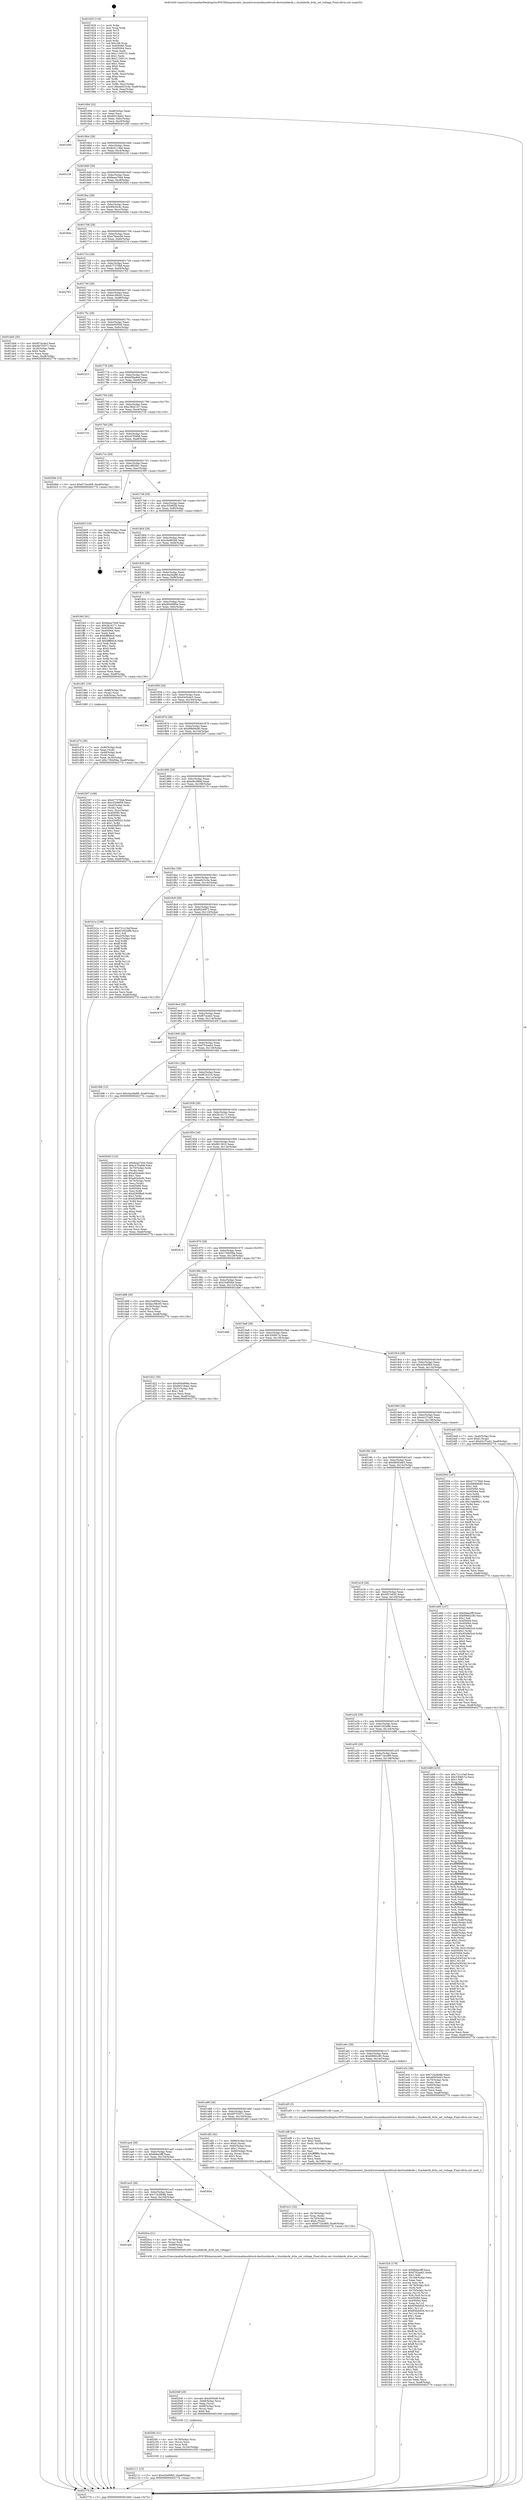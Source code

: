 digraph "0x401620" {
  label = "0x401620 (/mnt/c/Users/mathe/Desktop/tcc/POCII/binaries/extr_linuxdriversmediausbttusb-decttusbdecfe.c_ttusbdecfe_dvbs_set_voltage_Final-ollvm.out::main(0))"
  labelloc = "t"
  node[shape=record]

  Entry [label="",width=0.3,height=0.3,shape=circle,fillcolor=black,style=filled]
  "0x401694" [label="{
     0x401694 [32]\l
     | [instrs]\l
     &nbsp;&nbsp;0x401694 \<+6\>: mov -0xa8(%rbp),%eax\l
     &nbsp;&nbsp;0x40169a \<+2\>: mov %eax,%ecx\l
     &nbsp;&nbsp;0x40169c \<+6\>: sub $0x84519ab2,%ecx\l
     &nbsp;&nbsp;0x4016a2 \<+6\>: mov %eax,-0xbc(%rbp)\l
     &nbsp;&nbsp;0x4016a8 \<+6\>: mov %ecx,-0xc0(%rbp)\l
     &nbsp;&nbsp;0x4016ae \<+6\>: je 0000000000401d40 \<main+0x720\>\l
  }"]
  "0x401d40" [label="{
     0x401d40\l
  }", style=dashed]
  "0x4016b4" [label="{
     0x4016b4 [28]\l
     | [instrs]\l
     &nbsp;&nbsp;0x4016b4 \<+5\>: jmp 00000000004016b9 \<main+0x99\>\l
     &nbsp;&nbsp;0x4016b9 \<+6\>: mov -0xbc(%rbp),%eax\l
     &nbsp;&nbsp;0x4016bf \<+5\>: sub $0x8c0113bd,%eax\l
     &nbsp;&nbsp;0x4016c4 \<+6\>: mov %eax,-0xc4(%rbp)\l
     &nbsp;&nbsp;0x4016ca \<+6\>: je 0000000000402120 \<main+0xb00\>\l
  }"]
  Exit [label="",width=0.3,height=0.3,shape=circle,fillcolor=black,style=filled,peripheries=2]
  "0x402120" [label="{
     0x402120\l
  }", style=dashed]
  "0x4016d0" [label="{
     0x4016d0 [28]\l
     | [instrs]\l
     &nbsp;&nbsp;0x4016d0 \<+5\>: jmp 00000000004016d5 \<main+0xb5\>\l
     &nbsp;&nbsp;0x4016d5 \<+6\>: mov -0xbc(%rbp),%eax\l
     &nbsp;&nbsp;0x4016db \<+5\>: sub $0x8eae7044,%eax\l
     &nbsp;&nbsp;0x4016e0 \<+6\>: mov %eax,-0xc8(%rbp)\l
     &nbsp;&nbsp;0x4016e6 \<+6\>: je 00000000004026b4 \<main+0x1094\>\l
  }"]
  "0x402111" [label="{
     0x402111 [15]\l
     | [instrs]\l
     &nbsp;&nbsp;0x402111 \<+10\>: movl $0x42b00fb5,-0xa8(%rbp)\l
     &nbsp;&nbsp;0x40211b \<+5\>: jmp 000000000040277b \<main+0x115b\>\l
  }"]
  "0x4026b4" [label="{
     0x4026b4\l
  }", style=dashed]
  "0x4016ec" [label="{
     0x4016ec [28]\l
     | [instrs]\l
     &nbsp;&nbsp;0x4016ec \<+5\>: jmp 00000000004016f1 \<main+0xd1\>\l
     &nbsp;&nbsp;0x4016f1 \<+6\>: mov -0xbc(%rbp),%eax\l
     &nbsp;&nbsp;0x4016f7 \<+5\>: sub $0x9f430c6c,%eax\l
     &nbsp;&nbsp;0x4016fc \<+6\>: mov %eax,-0xcc(%rbp)\l
     &nbsp;&nbsp;0x401702 \<+6\>: je 00000000004026de \<main+0x10be\>\l
  }"]
  "0x4020fc" [label="{
     0x4020fc [21]\l
     | [instrs]\l
     &nbsp;&nbsp;0x4020fc \<+4\>: mov -0x78(%rbp),%rcx\l
     &nbsp;&nbsp;0x402100 \<+3\>: mov (%rcx),%rcx\l
     &nbsp;&nbsp;0x402103 \<+3\>: mov %rcx,%rdi\l
     &nbsp;&nbsp;0x402106 \<+6\>: mov %eax,-0x16c(%rbp)\l
     &nbsp;&nbsp;0x40210c \<+5\>: call 0000000000401030 \<free@plt\>\l
     | [calls]\l
     &nbsp;&nbsp;0x401030 \{1\} (unknown)\l
  }"]
  "0x4026de" [label="{
     0x4026de\l
  }", style=dashed]
  "0x401708" [label="{
     0x401708 [28]\l
     | [instrs]\l
     &nbsp;&nbsp;0x401708 \<+5\>: jmp 000000000040170d \<main+0xed\>\l
     &nbsp;&nbsp;0x40170d \<+6\>: mov -0xbc(%rbp),%eax\l
     &nbsp;&nbsp;0x401713 \<+5\>: sub $0xa78adc09,%eax\l
     &nbsp;&nbsp;0x401718 \<+6\>: mov %eax,-0xd0(%rbp)\l
     &nbsp;&nbsp;0x40171e \<+6\>: je 0000000000402214 \<main+0xbf4\>\l
  }"]
  "0x4020df" [label="{
     0x4020df [29]\l
     | [instrs]\l
     &nbsp;&nbsp;0x4020df \<+10\>: movabs $0x4030d6,%rdi\l
     &nbsp;&nbsp;0x4020e9 \<+4\>: mov -0x68(%rbp),%rcx\l
     &nbsp;&nbsp;0x4020ed \<+2\>: mov %eax,(%rcx)\l
     &nbsp;&nbsp;0x4020ef \<+4\>: mov -0x68(%rbp),%rcx\l
     &nbsp;&nbsp;0x4020f3 \<+2\>: mov (%rcx),%esi\l
     &nbsp;&nbsp;0x4020f5 \<+2\>: mov $0x0,%al\l
     &nbsp;&nbsp;0x4020f7 \<+5\>: call 0000000000401040 \<printf@plt\>\l
     | [calls]\l
     &nbsp;&nbsp;0x401040 \{1\} (unknown)\l
  }"]
  "0x402214" [label="{
     0x402214\l
  }", style=dashed]
  "0x401724" [label="{
     0x401724 [28]\l
     | [instrs]\l
     &nbsp;&nbsp;0x401724 \<+5\>: jmp 0000000000401729 \<main+0x109\>\l
     &nbsp;&nbsp;0x401729 \<+6\>: mov -0xbc(%rbp),%eax\l
     &nbsp;&nbsp;0x40172f \<+5\>: sub $0xb77370b8,%eax\l
     &nbsp;&nbsp;0x401734 \<+6\>: mov %eax,-0xd4(%rbp)\l
     &nbsp;&nbsp;0x40173a \<+6\>: je 0000000000402763 \<main+0x1143\>\l
  }"]
  "0x401adc" [label="{
     0x401adc\l
  }", style=dashed]
  "0x402763" [label="{
     0x402763\l
  }", style=dashed]
  "0x401740" [label="{
     0x401740 [28]\l
     | [instrs]\l
     &nbsp;&nbsp;0x401740 \<+5\>: jmp 0000000000401745 \<main+0x125\>\l
     &nbsp;&nbsp;0x401745 \<+6\>: mov -0xbc(%rbp),%eax\l
     &nbsp;&nbsp;0x40174b \<+5\>: sub $0xba168c65,%eax\l
     &nbsp;&nbsp;0x401750 \<+6\>: mov %eax,-0xd8(%rbp)\l
     &nbsp;&nbsp;0x401756 \<+6\>: je 0000000000401dd4 \<main+0x7b4\>\l
  }"]
  "0x4020ca" [label="{
     0x4020ca [21]\l
     | [instrs]\l
     &nbsp;&nbsp;0x4020ca \<+4\>: mov -0x78(%rbp),%rax\l
     &nbsp;&nbsp;0x4020ce \<+3\>: mov (%rax),%rdi\l
     &nbsp;&nbsp;0x4020d1 \<+7\>: mov -0x88(%rbp),%rax\l
     &nbsp;&nbsp;0x4020d8 \<+2\>: mov (%rax),%esi\l
     &nbsp;&nbsp;0x4020da \<+5\>: call 0000000000401450 \<ttusbdecfe_dvbs_set_voltage\>\l
     | [calls]\l
     &nbsp;&nbsp;0x401450 \{1\} (/mnt/c/Users/mathe/Desktop/tcc/POCII/binaries/extr_linuxdriversmediausbttusb-decttusbdecfe.c_ttusbdecfe_dvbs_set_voltage_Final-ollvm.out::ttusbdecfe_dvbs_set_voltage)\l
  }"]
  "0x401dd4" [label="{
     0x401dd4 [30]\l
     | [instrs]\l
     &nbsp;&nbsp;0x401dd4 \<+5\>: mov $0xf07ecde3,%eax\l
     &nbsp;&nbsp;0x401dd9 \<+5\>: mov $0x69755571,%ecx\l
     &nbsp;&nbsp;0x401dde \<+3\>: mov -0x30(%rbp),%edx\l
     &nbsp;&nbsp;0x401de1 \<+3\>: cmp $0x0,%edx\l
     &nbsp;&nbsp;0x401de4 \<+3\>: cmove %ecx,%eax\l
     &nbsp;&nbsp;0x401de7 \<+6\>: mov %eax,-0xa8(%rbp)\l
     &nbsp;&nbsp;0x401ded \<+5\>: jmp 000000000040277b \<main+0x115b\>\l
  }"]
  "0x40175c" [label="{
     0x40175c [28]\l
     | [instrs]\l
     &nbsp;&nbsp;0x40175c \<+5\>: jmp 0000000000401761 \<main+0x141\>\l
     &nbsp;&nbsp;0x401761 \<+6\>: mov -0xbc(%rbp),%eax\l
     &nbsp;&nbsp;0x401767 \<+5\>: sub $0xbe92f500,%eax\l
     &nbsp;&nbsp;0x40176c \<+6\>: mov %eax,-0xdc(%rbp)\l
     &nbsp;&nbsp;0x401772 \<+6\>: je 0000000000402223 \<main+0xc03\>\l
  }"]
  "0x401ac0" [label="{
     0x401ac0 [28]\l
     | [instrs]\l
     &nbsp;&nbsp;0x401ac0 \<+5\>: jmp 0000000000401ac5 \<main+0x4a5\>\l
     &nbsp;&nbsp;0x401ac5 \<+6\>: mov -0xbc(%rbp),%eax\l
     &nbsp;&nbsp;0x401acb \<+5\>: sub $0x71b26b8b,%eax\l
     &nbsp;&nbsp;0x401ad0 \<+6\>: mov %eax,-0x158(%rbp)\l
     &nbsp;&nbsp;0x401ad6 \<+6\>: je 00000000004020ca \<main+0xaaa\>\l
  }"]
  "0x402223" [label="{
     0x402223\l
  }", style=dashed]
  "0x401778" [label="{
     0x401778 [28]\l
     | [instrs]\l
     &nbsp;&nbsp;0x401778 \<+5\>: jmp 000000000040177d \<main+0x15d\>\l
     &nbsp;&nbsp;0x40177d \<+6\>: mov -0xbc(%rbp),%eax\l
     &nbsp;&nbsp;0x401783 \<+5\>: sub $0xbf3ba8ed,%eax\l
     &nbsp;&nbsp;0x401788 \<+6\>: mov %eax,-0xe0(%rbp)\l
     &nbsp;&nbsp;0x40178e \<+6\>: je 0000000000402247 \<main+0xc27\>\l
  }"]
  "0x40265a" [label="{
     0x40265a\l
  }", style=dashed]
  "0x402247" [label="{
     0x402247\l
  }", style=dashed]
  "0x401794" [label="{
     0x401794 [28]\l
     | [instrs]\l
     &nbsp;&nbsp;0x401794 \<+5\>: jmp 0000000000401799 \<main+0x179\>\l
     &nbsp;&nbsp;0x401799 \<+6\>: mov -0xbc(%rbp),%eax\l
     &nbsp;&nbsp;0x40179f \<+5\>: sub $0xc38421b7,%eax\l
     &nbsp;&nbsp;0x4017a4 \<+6\>: mov %eax,-0xe4(%rbp)\l
     &nbsp;&nbsp;0x4017aa \<+6\>: je 0000000000402725 \<main+0x1105\>\l
  }"]
  "0x401f24" [label="{
     0x401f24 [178]\l
     | [instrs]\l
     &nbsp;&nbsp;0x401f24 \<+5\>: mov $0x6bbe2fff,%ecx\l
     &nbsp;&nbsp;0x401f29 \<+5\>: mov $0xf702aeb2,%edx\l
     &nbsp;&nbsp;0x401f2e \<+3\>: mov $0x1,%dil\l
     &nbsp;&nbsp;0x401f31 \<+6\>: mov -0x168(%rbp),%esi\l
     &nbsp;&nbsp;0x401f37 \<+3\>: imul %eax,%esi\l
     &nbsp;&nbsp;0x401f3a \<+3\>: movslq %esi,%r8\l
     &nbsp;&nbsp;0x401f3d \<+4\>: mov -0x78(%rbp),%r9\l
     &nbsp;&nbsp;0x401f41 \<+3\>: mov (%r9),%r9\l
     &nbsp;&nbsp;0x401f44 \<+4\>: mov -0x70(%rbp),%r10\l
     &nbsp;&nbsp;0x401f48 \<+3\>: movslq (%r10),%r10\l
     &nbsp;&nbsp;0x401f4b \<+4\>: mov %r8,(%r9,%r10,8)\l
     &nbsp;&nbsp;0x401f4f \<+7\>: mov 0x405060,%eax\l
     &nbsp;&nbsp;0x401f56 \<+7\>: mov 0x405064,%esi\l
     &nbsp;&nbsp;0x401f5d \<+3\>: mov %eax,%r11d\l
     &nbsp;&nbsp;0x401f60 \<+7\>: sub $0x856eb026,%r11d\l
     &nbsp;&nbsp;0x401f67 \<+4\>: sub $0x1,%r11d\l
     &nbsp;&nbsp;0x401f6b \<+7\>: add $0x856eb026,%r11d\l
     &nbsp;&nbsp;0x401f72 \<+4\>: imul %r11d,%eax\l
     &nbsp;&nbsp;0x401f76 \<+3\>: and $0x1,%eax\l
     &nbsp;&nbsp;0x401f79 \<+3\>: cmp $0x0,%eax\l
     &nbsp;&nbsp;0x401f7c \<+3\>: sete %bl\l
     &nbsp;&nbsp;0x401f7f \<+3\>: cmp $0xa,%esi\l
     &nbsp;&nbsp;0x401f82 \<+4\>: setl %r14b\l
     &nbsp;&nbsp;0x401f86 \<+3\>: mov %bl,%r15b\l
     &nbsp;&nbsp;0x401f89 \<+4\>: xor $0xff,%r15b\l
     &nbsp;&nbsp;0x401f8d \<+3\>: mov %r14b,%r12b\l
     &nbsp;&nbsp;0x401f90 \<+4\>: xor $0xff,%r12b\l
     &nbsp;&nbsp;0x401f94 \<+4\>: xor $0x1,%dil\l
     &nbsp;&nbsp;0x401f98 \<+3\>: mov %r15b,%r13b\l
     &nbsp;&nbsp;0x401f9b \<+4\>: and $0xff,%r13b\l
     &nbsp;&nbsp;0x401f9f \<+3\>: and %dil,%bl\l
     &nbsp;&nbsp;0x401fa2 \<+3\>: mov %r12b,%al\l
     &nbsp;&nbsp;0x401fa5 \<+2\>: and $0xff,%al\l
     &nbsp;&nbsp;0x401fa7 \<+3\>: and %dil,%r14b\l
     &nbsp;&nbsp;0x401faa \<+3\>: or %bl,%r13b\l
     &nbsp;&nbsp;0x401fad \<+3\>: or %r14b,%al\l
     &nbsp;&nbsp;0x401fb0 \<+3\>: xor %al,%r13b\l
     &nbsp;&nbsp;0x401fb3 \<+3\>: or %r12b,%r15b\l
     &nbsp;&nbsp;0x401fb6 \<+4\>: xor $0xff,%r15b\l
     &nbsp;&nbsp;0x401fba \<+4\>: or $0x1,%dil\l
     &nbsp;&nbsp;0x401fbe \<+3\>: and %dil,%r15b\l
     &nbsp;&nbsp;0x401fc1 \<+3\>: or %r15b,%r13b\l
     &nbsp;&nbsp;0x401fc4 \<+4\>: test $0x1,%r13b\l
     &nbsp;&nbsp;0x401fc8 \<+3\>: cmovne %edx,%ecx\l
     &nbsp;&nbsp;0x401fcb \<+6\>: mov %ecx,-0xa8(%rbp)\l
     &nbsp;&nbsp;0x401fd1 \<+5\>: jmp 000000000040277b \<main+0x115b\>\l
  }"]
  "0x402725" [label="{
     0x402725\l
  }", style=dashed]
  "0x4017b0" [label="{
     0x4017b0 [28]\l
     | [instrs]\l
     &nbsp;&nbsp;0x4017b0 \<+5\>: jmp 00000000004017b5 \<main+0x195\>\l
     &nbsp;&nbsp;0x4017b5 \<+6\>: mov -0xbc(%rbp),%eax\l
     &nbsp;&nbsp;0x4017bb \<+5\>: sub $0xc47f3db8,%eax\l
     &nbsp;&nbsp;0x4017c0 \<+6\>: mov %eax,-0xe8(%rbp)\l
     &nbsp;&nbsp;0x4017c6 \<+6\>: je 00000000004020bb \<main+0xa9b\>\l
  }"]
  "0x401ef8" [label="{
     0x401ef8 [44]\l
     | [instrs]\l
     &nbsp;&nbsp;0x401ef8 \<+2\>: xor %ecx,%ecx\l
     &nbsp;&nbsp;0x401efa \<+5\>: mov $0x2,%edx\l
     &nbsp;&nbsp;0x401eff \<+6\>: mov %edx,-0x164(%rbp)\l
     &nbsp;&nbsp;0x401f05 \<+1\>: cltd\l
     &nbsp;&nbsp;0x401f06 \<+6\>: mov -0x164(%rbp),%esi\l
     &nbsp;&nbsp;0x401f0c \<+2\>: idiv %esi\l
     &nbsp;&nbsp;0x401f0e \<+6\>: imul $0xfffffffe,%edx,%edx\l
     &nbsp;&nbsp;0x401f14 \<+3\>: sub $0x1,%ecx\l
     &nbsp;&nbsp;0x401f17 \<+2\>: sub %ecx,%edx\l
     &nbsp;&nbsp;0x401f19 \<+6\>: mov %edx,-0x168(%rbp)\l
     &nbsp;&nbsp;0x401f1f \<+5\>: call 0000000000401160 \<next_i\>\l
     | [calls]\l
     &nbsp;&nbsp;0x401160 \{1\} (/mnt/c/Users/mathe/Desktop/tcc/POCII/binaries/extr_linuxdriversmediausbttusb-decttusbdecfe.c_ttusbdecfe_dvbs_set_voltage_Final-ollvm.out::next_i)\l
  }"]
  "0x4020bb" [label="{
     0x4020bb [15]\l
     | [instrs]\l
     &nbsp;&nbsp;0x4020bb \<+10\>: movl $0x671bcd69,-0xa8(%rbp)\l
     &nbsp;&nbsp;0x4020c5 \<+5\>: jmp 000000000040277b \<main+0x115b\>\l
  }"]
  "0x4017cc" [label="{
     0x4017cc [28]\l
     | [instrs]\l
     &nbsp;&nbsp;0x4017cc \<+5\>: jmp 00000000004017d1 \<main+0x1b1\>\l
     &nbsp;&nbsp;0x4017d1 \<+6\>: mov -0xbc(%rbp),%eax\l
     &nbsp;&nbsp;0x4017d7 \<+5\>: sub $0xc4f03fa1,%eax\l
     &nbsp;&nbsp;0x4017dc \<+6\>: mov %eax,-0xec(%rbp)\l
     &nbsp;&nbsp;0x4017e2 \<+6\>: je 0000000000402300 \<main+0xce0\>\l
  }"]
  "0x401e1c" [label="{
     0x401e1c [32]\l
     | [instrs]\l
     &nbsp;&nbsp;0x401e1c \<+4\>: mov -0x78(%rbp),%rdi\l
     &nbsp;&nbsp;0x401e20 \<+3\>: mov %rax,(%rdi)\l
     &nbsp;&nbsp;0x401e23 \<+4\>: mov -0x70(%rbp),%rax\l
     &nbsp;&nbsp;0x401e27 \<+6\>: movl $0x0,(%rax)\l
     &nbsp;&nbsp;0x401e2d \<+10\>: movl $0x671bcd69,-0xa8(%rbp)\l
     &nbsp;&nbsp;0x401e37 \<+5\>: jmp 000000000040277b \<main+0x115b\>\l
  }"]
  "0x402300" [label="{
     0x402300\l
  }", style=dashed]
  "0x4017e8" [label="{
     0x4017e8 [28]\l
     | [instrs]\l
     &nbsp;&nbsp;0x4017e8 \<+5\>: jmp 00000000004017ed \<main+0x1cd\>\l
     &nbsp;&nbsp;0x4017ed \<+6\>: mov -0xbc(%rbp),%eax\l
     &nbsp;&nbsp;0x4017f3 \<+5\>: sub $0xc5506f58,%eax\l
     &nbsp;&nbsp;0x4017f8 \<+6\>: mov %eax,-0xf0(%rbp)\l
     &nbsp;&nbsp;0x4017fe \<+6\>: je 0000000000402603 \<main+0xfe3\>\l
  }"]
  "0x401aa4" [label="{
     0x401aa4 [28]\l
     | [instrs]\l
     &nbsp;&nbsp;0x401aa4 \<+5\>: jmp 0000000000401aa9 \<main+0x489\>\l
     &nbsp;&nbsp;0x401aa9 \<+6\>: mov -0xbc(%rbp),%eax\l
     &nbsp;&nbsp;0x401aaf \<+5\>: sub $0x6bbe2fff,%eax\l
     &nbsp;&nbsp;0x401ab4 \<+6\>: mov %eax,-0x154(%rbp)\l
     &nbsp;&nbsp;0x401aba \<+6\>: je 000000000040265a \<main+0x103a\>\l
  }"]
  "0x402603" [label="{
     0x402603 [18]\l
     | [instrs]\l
     &nbsp;&nbsp;0x402603 \<+3\>: mov -0x2c(%rbp),%eax\l
     &nbsp;&nbsp;0x402606 \<+4\>: lea -0x28(%rbp),%rsp\l
     &nbsp;&nbsp;0x40260a \<+1\>: pop %rbx\l
     &nbsp;&nbsp;0x40260b \<+2\>: pop %r12\l
     &nbsp;&nbsp;0x40260d \<+2\>: pop %r13\l
     &nbsp;&nbsp;0x40260f \<+2\>: pop %r14\l
     &nbsp;&nbsp;0x402611 \<+2\>: pop %r15\l
     &nbsp;&nbsp;0x402613 \<+1\>: pop %rbp\l
     &nbsp;&nbsp;0x402614 \<+1\>: ret\l
  }"]
  "0x401804" [label="{
     0x401804 [28]\l
     | [instrs]\l
     &nbsp;&nbsp;0x401804 \<+5\>: jmp 0000000000401809 \<main+0x1e9\>\l
     &nbsp;&nbsp;0x401809 \<+6\>: mov -0xbc(%rbp),%eax\l
     &nbsp;&nbsp;0x40180f \<+5\>: sub $0xc6a863b6,%eax\l
     &nbsp;&nbsp;0x401814 \<+6\>: mov %eax,-0xf4(%rbp)\l
     &nbsp;&nbsp;0x40181a \<+6\>: je 000000000040274f \<main+0x112f\>\l
  }"]
  "0x401df2" [label="{
     0x401df2 [42]\l
     | [instrs]\l
     &nbsp;&nbsp;0x401df2 \<+7\>: mov -0x88(%rbp),%rax\l
     &nbsp;&nbsp;0x401df9 \<+6\>: movl $0x0,(%rax)\l
     &nbsp;&nbsp;0x401dff \<+4\>: mov -0x80(%rbp),%rax\l
     &nbsp;&nbsp;0x401e03 \<+6\>: movl $0x1,(%rax)\l
     &nbsp;&nbsp;0x401e09 \<+4\>: mov -0x80(%rbp),%rax\l
     &nbsp;&nbsp;0x401e0d \<+3\>: movslq (%rax),%rax\l
     &nbsp;&nbsp;0x401e10 \<+4\>: shl $0x3,%rax\l
     &nbsp;&nbsp;0x401e14 \<+3\>: mov %rax,%rdi\l
     &nbsp;&nbsp;0x401e17 \<+5\>: call 0000000000401050 \<malloc@plt\>\l
     | [calls]\l
     &nbsp;&nbsp;0x401050 \{1\} (unknown)\l
  }"]
  "0x40274f" [label="{
     0x40274f\l
  }", style=dashed]
  "0x401820" [label="{
     0x401820 [28]\l
     | [instrs]\l
     &nbsp;&nbsp;0x401820 \<+5\>: jmp 0000000000401825 \<main+0x205\>\l
     &nbsp;&nbsp;0x401825 \<+6\>: mov -0xbc(%rbp),%eax\l
     &nbsp;&nbsp;0x40182b \<+5\>: sub $0xcba3da88,%eax\l
     &nbsp;&nbsp;0x401830 \<+6\>: mov %eax,-0xf8(%rbp)\l
     &nbsp;&nbsp;0x401836 \<+6\>: je 0000000000401fe5 \<main+0x9c5\>\l
  }"]
  "0x401a88" [label="{
     0x401a88 [28]\l
     | [instrs]\l
     &nbsp;&nbsp;0x401a88 \<+5\>: jmp 0000000000401a8d \<main+0x46d\>\l
     &nbsp;&nbsp;0x401a8d \<+6\>: mov -0xbc(%rbp),%eax\l
     &nbsp;&nbsp;0x401a93 \<+5\>: sub $0x69755571,%eax\l
     &nbsp;&nbsp;0x401a98 \<+6\>: mov %eax,-0x150(%rbp)\l
     &nbsp;&nbsp;0x401a9e \<+6\>: je 0000000000401df2 \<main+0x7d2\>\l
  }"]
  "0x401fe5" [label="{
     0x401fe5 [91]\l
     | [instrs]\l
     &nbsp;&nbsp;0x401fe5 \<+5\>: mov $0x8eae7044,%eax\l
     &nbsp;&nbsp;0x401fea \<+5\>: mov $0x3b16171,%ecx\l
     &nbsp;&nbsp;0x401fef \<+7\>: mov 0x405060,%edx\l
     &nbsp;&nbsp;0x401ff6 \<+7\>: mov 0x405064,%esi\l
     &nbsp;&nbsp;0x401ffd \<+2\>: mov %edx,%edi\l
     &nbsp;&nbsp;0x401fff \<+6\>: sub $0xbfffbbcd,%edi\l
     &nbsp;&nbsp;0x402005 \<+3\>: sub $0x1,%edi\l
     &nbsp;&nbsp;0x402008 \<+6\>: add $0xbfffbbcd,%edi\l
     &nbsp;&nbsp;0x40200e \<+3\>: imul %edi,%edx\l
     &nbsp;&nbsp;0x402011 \<+3\>: and $0x1,%edx\l
     &nbsp;&nbsp;0x402014 \<+3\>: cmp $0x0,%edx\l
     &nbsp;&nbsp;0x402017 \<+4\>: sete %r8b\l
     &nbsp;&nbsp;0x40201b \<+3\>: cmp $0xa,%esi\l
     &nbsp;&nbsp;0x40201e \<+4\>: setl %r9b\l
     &nbsp;&nbsp;0x402022 \<+3\>: mov %r8b,%r10b\l
     &nbsp;&nbsp;0x402025 \<+3\>: and %r9b,%r10b\l
     &nbsp;&nbsp;0x402028 \<+3\>: xor %r9b,%r8b\l
     &nbsp;&nbsp;0x40202b \<+3\>: or %r8b,%r10b\l
     &nbsp;&nbsp;0x40202e \<+4\>: test $0x1,%r10b\l
     &nbsp;&nbsp;0x402032 \<+3\>: cmovne %ecx,%eax\l
     &nbsp;&nbsp;0x402035 \<+6\>: mov %eax,-0xa8(%rbp)\l
     &nbsp;&nbsp;0x40203b \<+5\>: jmp 000000000040277b \<main+0x115b\>\l
  }"]
  "0x40183c" [label="{
     0x40183c [28]\l
     | [instrs]\l
     &nbsp;&nbsp;0x40183c \<+5\>: jmp 0000000000401841 \<main+0x221\>\l
     &nbsp;&nbsp;0x401841 \<+6\>: mov -0xbc(%rbp),%eax\l
     &nbsp;&nbsp;0x401847 \<+5\>: sub $0xd044890e,%eax\l
     &nbsp;&nbsp;0x40184c \<+6\>: mov %eax,-0xfc(%rbp)\l
     &nbsp;&nbsp;0x401852 \<+6\>: je 0000000000401d61 \<main+0x741\>\l
  }"]
  "0x401ef3" [label="{
     0x401ef3 [5]\l
     | [instrs]\l
     &nbsp;&nbsp;0x401ef3 \<+5\>: call 0000000000401160 \<next_i\>\l
     | [calls]\l
     &nbsp;&nbsp;0x401160 \{1\} (/mnt/c/Users/mathe/Desktop/tcc/POCII/binaries/extr_linuxdriversmediausbttusb-decttusbdecfe.c_ttusbdecfe_dvbs_set_voltage_Final-ollvm.out::next_i)\l
  }"]
  "0x401d61" [label="{
     0x401d61 [19]\l
     | [instrs]\l
     &nbsp;&nbsp;0x401d61 \<+7\>: mov -0x98(%rbp),%rax\l
     &nbsp;&nbsp;0x401d68 \<+3\>: mov (%rax),%rax\l
     &nbsp;&nbsp;0x401d6b \<+4\>: mov 0x8(%rax),%rdi\l
     &nbsp;&nbsp;0x401d6f \<+5\>: call 0000000000401060 \<atoi@plt\>\l
     | [calls]\l
     &nbsp;&nbsp;0x401060 \{1\} (unknown)\l
  }"]
  "0x401858" [label="{
     0x401858 [28]\l
     | [instrs]\l
     &nbsp;&nbsp;0x401858 \<+5\>: jmp 000000000040185d \<main+0x23d\>\l
     &nbsp;&nbsp;0x40185d \<+6\>: mov -0xbc(%rbp),%eax\l
     &nbsp;&nbsp;0x401863 \<+5\>: sub $0xd3e5edc5,%eax\l
     &nbsp;&nbsp;0x401868 \<+6\>: mov %eax,-0x100(%rbp)\l
     &nbsp;&nbsp;0x40186e \<+6\>: je 00000000004023bc \<main+0xd9c\>\l
  }"]
  "0x401a6c" [label="{
     0x401a6c [28]\l
     | [instrs]\l
     &nbsp;&nbsp;0x401a6c \<+5\>: jmp 0000000000401a71 \<main+0x451\>\l
     &nbsp;&nbsp;0x401a71 \<+6\>: mov -0xbc(%rbp),%eax\l
     &nbsp;&nbsp;0x401a77 \<+5\>: sub $0x69662c85,%eax\l
     &nbsp;&nbsp;0x401a7c \<+6\>: mov %eax,-0x14c(%rbp)\l
     &nbsp;&nbsp;0x401a82 \<+6\>: je 0000000000401ef3 \<main+0x8d3\>\l
  }"]
  "0x4023bc" [label="{
     0x4023bc\l
  }", style=dashed]
  "0x401874" [label="{
     0x401874 [28]\l
     | [instrs]\l
     &nbsp;&nbsp;0x401874 \<+5\>: jmp 0000000000401879 \<main+0x259\>\l
     &nbsp;&nbsp;0x401879 \<+6\>: mov -0xbc(%rbp),%eax\l
     &nbsp;&nbsp;0x40187f \<+5\>: sub $0xd9b84b90,%eax\l
     &nbsp;&nbsp;0x401884 \<+6\>: mov %eax,-0x104(%rbp)\l
     &nbsp;&nbsp;0x40188a \<+6\>: je 0000000000402597 \<main+0xf77\>\l
  }"]
  "0x401e3c" [label="{
     0x401e3c [36]\l
     | [instrs]\l
     &nbsp;&nbsp;0x401e3c \<+5\>: mov $0x71b26b8b,%eax\l
     &nbsp;&nbsp;0x401e41 \<+5\>: mov $0x48593e63,%ecx\l
     &nbsp;&nbsp;0x401e46 \<+4\>: mov -0x70(%rbp),%rdx\l
     &nbsp;&nbsp;0x401e4a \<+2\>: mov (%rdx),%esi\l
     &nbsp;&nbsp;0x401e4c \<+4\>: mov -0x80(%rbp),%rdx\l
     &nbsp;&nbsp;0x401e50 \<+2\>: cmp (%rdx),%esi\l
     &nbsp;&nbsp;0x401e52 \<+3\>: cmovl %ecx,%eax\l
     &nbsp;&nbsp;0x401e55 \<+6\>: mov %eax,-0xa8(%rbp)\l
     &nbsp;&nbsp;0x401e5b \<+5\>: jmp 000000000040277b \<main+0x115b\>\l
  }"]
  "0x402597" [label="{
     0x402597 [108]\l
     | [instrs]\l
     &nbsp;&nbsp;0x402597 \<+5\>: mov $0xb77370b8,%eax\l
     &nbsp;&nbsp;0x40259c \<+5\>: mov $0xc5506f58,%ecx\l
     &nbsp;&nbsp;0x4025a1 \<+7\>: mov -0xa0(%rbp),%rdx\l
     &nbsp;&nbsp;0x4025a8 \<+2\>: mov (%rdx),%esi\l
     &nbsp;&nbsp;0x4025aa \<+3\>: mov %esi,-0x2c(%rbp)\l
     &nbsp;&nbsp;0x4025ad \<+7\>: mov 0x405060,%esi\l
     &nbsp;&nbsp;0x4025b4 \<+7\>: mov 0x405064,%edi\l
     &nbsp;&nbsp;0x4025bb \<+3\>: mov %esi,%r8d\l
     &nbsp;&nbsp;0x4025be \<+7\>: add $0xd29df553,%r8d\l
     &nbsp;&nbsp;0x4025c5 \<+4\>: sub $0x1,%r8d\l
     &nbsp;&nbsp;0x4025c9 \<+7\>: sub $0xd29df553,%r8d\l
     &nbsp;&nbsp;0x4025d0 \<+4\>: imul %r8d,%esi\l
     &nbsp;&nbsp;0x4025d4 \<+3\>: and $0x1,%esi\l
     &nbsp;&nbsp;0x4025d7 \<+3\>: cmp $0x0,%esi\l
     &nbsp;&nbsp;0x4025da \<+4\>: sete %r9b\l
     &nbsp;&nbsp;0x4025de \<+3\>: cmp $0xa,%edi\l
     &nbsp;&nbsp;0x4025e1 \<+4\>: setl %r10b\l
     &nbsp;&nbsp;0x4025e5 \<+3\>: mov %r9b,%r11b\l
     &nbsp;&nbsp;0x4025e8 \<+3\>: and %r10b,%r11b\l
     &nbsp;&nbsp;0x4025eb \<+3\>: xor %r10b,%r9b\l
     &nbsp;&nbsp;0x4025ee \<+3\>: or %r9b,%r11b\l
     &nbsp;&nbsp;0x4025f1 \<+4\>: test $0x1,%r11b\l
     &nbsp;&nbsp;0x4025f5 \<+3\>: cmovne %ecx,%eax\l
     &nbsp;&nbsp;0x4025f8 \<+6\>: mov %eax,-0xa8(%rbp)\l
     &nbsp;&nbsp;0x4025fe \<+5\>: jmp 000000000040277b \<main+0x115b\>\l
  }"]
  "0x401890" [label="{
     0x401890 [28]\l
     | [instrs]\l
     &nbsp;&nbsp;0x401890 \<+5\>: jmp 0000000000401895 \<main+0x275\>\l
     &nbsp;&nbsp;0x401895 \<+6\>: mov -0xbc(%rbp),%eax\l
     &nbsp;&nbsp;0x40189b \<+5\>: sub $0xe9ccf8dd,%eax\l
     &nbsp;&nbsp;0x4018a0 \<+6\>: mov %eax,-0x108(%rbp)\l
     &nbsp;&nbsp;0x4018a6 \<+6\>: je 000000000040217b \<main+0xb5b\>\l
  }"]
  "0x401d74" [label="{
     0x401d74 [36]\l
     | [instrs]\l
     &nbsp;&nbsp;0x401d74 \<+7\>: mov -0x90(%rbp),%rdi\l
     &nbsp;&nbsp;0x401d7b \<+2\>: mov %eax,(%rdi)\l
     &nbsp;&nbsp;0x401d7d \<+7\>: mov -0x90(%rbp),%rdi\l
     &nbsp;&nbsp;0x401d84 \<+2\>: mov (%rdi),%eax\l
     &nbsp;&nbsp;0x401d86 \<+3\>: mov %eax,-0x30(%rbp)\l
     &nbsp;&nbsp;0x401d89 \<+10\>: movl $0x1760d56a,-0xa8(%rbp)\l
     &nbsp;&nbsp;0x401d93 \<+5\>: jmp 000000000040277b \<main+0x115b\>\l
  }"]
  "0x40217b" [label="{
     0x40217b\l
  }", style=dashed]
  "0x4018ac" [label="{
     0x4018ac [28]\l
     | [instrs]\l
     &nbsp;&nbsp;0x4018ac \<+5\>: jmp 00000000004018b1 \<main+0x291\>\l
     &nbsp;&nbsp;0x4018b1 \<+6\>: mov -0xbc(%rbp),%eax\l
     &nbsp;&nbsp;0x4018b7 \<+5\>: sub $0xea623c4a,%eax\l
     &nbsp;&nbsp;0x4018bc \<+6\>: mov %eax,-0x10c(%rbp)\l
     &nbsp;&nbsp;0x4018c2 \<+6\>: je 0000000000401b1e \<main+0x4fe\>\l
  }"]
  "0x401a50" [label="{
     0x401a50 [28]\l
     | [instrs]\l
     &nbsp;&nbsp;0x401a50 \<+5\>: jmp 0000000000401a55 \<main+0x435\>\l
     &nbsp;&nbsp;0x401a55 \<+6\>: mov -0xbc(%rbp),%eax\l
     &nbsp;&nbsp;0x401a5b \<+5\>: sub $0x671bcd69,%eax\l
     &nbsp;&nbsp;0x401a60 \<+6\>: mov %eax,-0x148(%rbp)\l
     &nbsp;&nbsp;0x401a66 \<+6\>: je 0000000000401e3c \<main+0x81c\>\l
  }"]
  "0x401b1e" [label="{
     0x401b1e [106]\l
     | [instrs]\l
     &nbsp;&nbsp;0x401b1e \<+5\>: mov $0x721c10ef,%eax\l
     &nbsp;&nbsp;0x401b23 \<+5\>: mov $0x61002d9b,%ecx\l
     &nbsp;&nbsp;0x401b28 \<+2\>: mov $0x1,%dl\l
     &nbsp;&nbsp;0x401b2a \<+7\>: mov -0xa2(%rbp),%sil\l
     &nbsp;&nbsp;0x401b31 \<+7\>: mov -0xa1(%rbp),%dil\l
     &nbsp;&nbsp;0x401b38 \<+3\>: mov %sil,%r8b\l
     &nbsp;&nbsp;0x401b3b \<+4\>: xor $0xff,%r8b\l
     &nbsp;&nbsp;0x401b3f \<+3\>: mov %dil,%r9b\l
     &nbsp;&nbsp;0x401b42 \<+4\>: xor $0xff,%r9b\l
     &nbsp;&nbsp;0x401b46 \<+3\>: xor $0x1,%dl\l
     &nbsp;&nbsp;0x401b49 \<+3\>: mov %r8b,%r10b\l
     &nbsp;&nbsp;0x401b4c \<+4\>: and $0xff,%r10b\l
     &nbsp;&nbsp;0x401b50 \<+3\>: and %dl,%sil\l
     &nbsp;&nbsp;0x401b53 \<+3\>: mov %r9b,%r11b\l
     &nbsp;&nbsp;0x401b56 \<+4\>: and $0xff,%r11b\l
     &nbsp;&nbsp;0x401b5a \<+3\>: and %dl,%dil\l
     &nbsp;&nbsp;0x401b5d \<+3\>: or %sil,%r10b\l
     &nbsp;&nbsp;0x401b60 \<+3\>: or %dil,%r11b\l
     &nbsp;&nbsp;0x401b63 \<+3\>: xor %r11b,%r10b\l
     &nbsp;&nbsp;0x401b66 \<+3\>: or %r9b,%r8b\l
     &nbsp;&nbsp;0x401b69 \<+4\>: xor $0xff,%r8b\l
     &nbsp;&nbsp;0x401b6d \<+3\>: or $0x1,%dl\l
     &nbsp;&nbsp;0x401b70 \<+3\>: and %dl,%r8b\l
     &nbsp;&nbsp;0x401b73 \<+3\>: or %r8b,%r10b\l
     &nbsp;&nbsp;0x401b76 \<+4\>: test $0x1,%r10b\l
     &nbsp;&nbsp;0x401b7a \<+3\>: cmovne %ecx,%eax\l
     &nbsp;&nbsp;0x401b7d \<+6\>: mov %eax,-0xa8(%rbp)\l
     &nbsp;&nbsp;0x401b83 \<+5\>: jmp 000000000040277b \<main+0x115b\>\l
  }"]
  "0x4018c8" [label="{
     0x4018c8 [28]\l
     | [instrs]\l
     &nbsp;&nbsp;0x4018c8 \<+5\>: jmp 00000000004018cd \<main+0x2ad\>\l
     &nbsp;&nbsp;0x4018cd \<+6\>: mov -0xbc(%rbp),%eax\l
     &nbsp;&nbsp;0x4018d3 \<+5\>: sub $0xf02c0973,%eax\l
     &nbsp;&nbsp;0x4018d8 \<+6\>: mov %eax,-0x110(%rbp)\l
     &nbsp;&nbsp;0x4018de \<+6\>: je 0000000000402479 \<main+0xe59\>\l
  }"]
  "0x40277b" [label="{
     0x40277b [5]\l
     | [instrs]\l
     &nbsp;&nbsp;0x40277b \<+5\>: jmp 0000000000401694 \<main+0x74\>\l
  }"]
  "0x401620" [label="{
     0x401620 [116]\l
     | [instrs]\l
     &nbsp;&nbsp;0x401620 \<+1\>: push %rbp\l
     &nbsp;&nbsp;0x401621 \<+3\>: mov %rsp,%rbp\l
     &nbsp;&nbsp;0x401624 \<+2\>: push %r15\l
     &nbsp;&nbsp;0x401626 \<+2\>: push %r14\l
     &nbsp;&nbsp;0x401628 \<+2\>: push %r13\l
     &nbsp;&nbsp;0x40162a \<+2\>: push %r12\l
     &nbsp;&nbsp;0x40162c \<+1\>: push %rbx\l
     &nbsp;&nbsp;0x40162d \<+7\>: sub $0x168,%rsp\l
     &nbsp;&nbsp;0x401634 \<+7\>: mov 0x405060,%eax\l
     &nbsp;&nbsp;0x40163b \<+7\>: mov 0x405064,%ecx\l
     &nbsp;&nbsp;0x401642 \<+2\>: mov %eax,%edx\l
     &nbsp;&nbsp;0x401644 \<+6\>: sub $0x11345131,%edx\l
     &nbsp;&nbsp;0x40164a \<+3\>: sub $0x1,%edx\l
     &nbsp;&nbsp;0x40164d \<+6\>: add $0x11345131,%edx\l
     &nbsp;&nbsp;0x401653 \<+3\>: imul %edx,%eax\l
     &nbsp;&nbsp;0x401656 \<+3\>: and $0x1,%eax\l
     &nbsp;&nbsp;0x401659 \<+3\>: cmp $0x0,%eax\l
     &nbsp;&nbsp;0x40165c \<+4\>: sete %r8b\l
     &nbsp;&nbsp;0x401660 \<+4\>: and $0x1,%r8b\l
     &nbsp;&nbsp;0x401664 \<+7\>: mov %r8b,-0xa2(%rbp)\l
     &nbsp;&nbsp;0x40166b \<+3\>: cmp $0xa,%ecx\l
     &nbsp;&nbsp;0x40166e \<+4\>: setl %r8b\l
     &nbsp;&nbsp;0x401672 \<+4\>: and $0x1,%r8b\l
     &nbsp;&nbsp;0x401676 \<+7\>: mov %r8b,-0xa1(%rbp)\l
     &nbsp;&nbsp;0x40167d \<+10\>: movl $0xea623c4a,-0xa8(%rbp)\l
     &nbsp;&nbsp;0x401687 \<+6\>: mov %edi,-0xac(%rbp)\l
     &nbsp;&nbsp;0x40168d \<+7\>: mov %rsi,-0xb8(%rbp)\l
  }"]
  "0x401b88" [label="{
     0x401b88 [410]\l
     | [instrs]\l
     &nbsp;&nbsp;0x401b88 \<+5\>: mov $0x721c10ef,%eax\l
     &nbsp;&nbsp;0x401b8d \<+5\>: mov $0x3306fc7a,%ecx\l
     &nbsp;&nbsp;0x401b92 \<+2\>: mov $0x1,%dl\l
     &nbsp;&nbsp;0x401b94 \<+3\>: mov %rsp,%rsi\l
     &nbsp;&nbsp;0x401b97 \<+4\>: add $0xfffffffffffffff0,%rsi\l
     &nbsp;&nbsp;0x401b9b \<+3\>: mov %rsi,%rsp\l
     &nbsp;&nbsp;0x401b9e \<+7\>: mov %rsi,-0xa0(%rbp)\l
     &nbsp;&nbsp;0x401ba5 \<+3\>: mov %rsp,%rsi\l
     &nbsp;&nbsp;0x401ba8 \<+4\>: add $0xfffffffffffffff0,%rsi\l
     &nbsp;&nbsp;0x401bac \<+3\>: mov %rsi,%rsp\l
     &nbsp;&nbsp;0x401baf \<+3\>: mov %rsp,%rdi\l
     &nbsp;&nbsp;0x401bb2 \<+4\>: add $0xfffffffffffffff0,%rdi\l
     &nbsp;&nbsp;0x401bb6 \<+3\>: mov %rdi,%rsp\l
     &nbsp;&nbsp;0x401bb9 \<+7\>: mov %rdi,-0x98(%rbp)\l
     &nbsp;&nbsp;0x401bc0 \<+3\>: mov %rsp,%rdi\l
     &nbsp;&nbsp;0x401bc3 \<+4\>: add $0xfffffffffffffff0,%rdi\l
     &nbsp;&nbsp;0x401bc7 \<+3\>: mov %rdi,%rsp\l
     &nbsp;&nbsp;0x401bca \<+7\>: mov %rdi,-0x90(%rbp)\l
     &nbsp;&nbsp;0x401bd1 \<+3\>: mov %rsp,%rdi\l
     &nbsp;&nbsp;0x401bd4 \<+4\>: add $0xfffffffffffffff0,%rdi\l
     &nbsp;&nbsp;0x401bd8 \<+3\>: mov %rdi,%rsp\l
     &nbsp;&nbsp;0x401bdb \<+7\>: mov %rdi,-0x88(%rbp)\l
     &nbsp;&nbsp;0x401be2 \<+3\>: mov %rsp,%rdi\l
     &nbsp;&nbsp;0x401be5 \<+4\>: add $0xfffffffffffffff0,%rdi\l
     &nbsp;&nbsp;0x401be9 \<+3\>: mov %rdi,%rsp\l
     &nbsp;&nbsp;0x401bec \<+4\>: mov %rdi,-0x80(%rbp)\l
     &nbsp;&nbsp;0x401bf0 \<+3\>: mov %rsp,%rdi\l
     &nbsp;&nbsp;0x401bf3 \<+4\>: add $0xfffffffffffffff0,%rdi\l
     &nbsp;&nbsp;0x401bf7 \<+3\>: mov %rdi,%rsp\l
     &nbsp;&nbsp;0x401bfa \<+4\>: mov %rdi,-0x78(%rbp)\l
     &nbsp;&nbsp;0x401bfe \<+3\>: mov %rsp,%rdi\l
     &nbsp;&nbsp;0x401c01 \<+4\>: add $0xfffffffffffffff0,%rdi\l
     &nbsp;&nbsp;0x401c05 \<+3\>: mov %rdi,%rsp\l
     &nbsp;&nbsp;0x401c08 \<+4\>: mov %rdi,-0x70(%rbp)\l
     &nbsp;&nbsp;0x401c0c \<+3\>: mov %rsp,%rdi\l
     &nbsp;&nbsp;0x401c0f \<+4\>: add $0xfffffffffffffff0,%rdi\l
     &nbsp;&nbsp;0x401c13 \<+3\>: mov %rdi,%rsp\l
     &nbsp;&nbsp;0x401c16 \<+4\>: mov %rdi,-0x68(%rbp)\l
     &nbsp;&nbsp;0x401c1a \<+3\>: mov %rsp,%rdi\l
     &nbsp;&nbsp;0x401c1d \<+4\>: add $0xfffffffffffffff0,%rdi\l
     &nbsp;&nbsp;0x401c21 \<+3\>: mov %rdi,%rsp\l
     &nbsp;&nbsp;0x401c24 \<+4\>: mov %rdi,-0x60(%rbp)\l
     &nbsp;&nbsp;0x401c28 \<+3\>: mov %rsp,%rdi\l
     &nbsp;&nbsp;0x401c2b \<+4\>: add $0xfffffffffffffff0,%rdi\l
     &nbsp;&nbsp;0x401c2f \<+3\>: mov %rdi,%rsp\l
     &nbsp;&nbsp;0x401c32 \<+4\>: mov %rdi,-0x58(%rbp)\l
     &nbsp;&nbsp;0x401c36 \<+3\>: mov %rsp,%rdi\l
     &nbsp;&nbsp;0x401c39 \<+4\>: add $0xfffffffffffffff0,%rdi\l
     &nbsp;&nbsp;0x401c3d \<+3\>: mov %rdi,%rsp\l
     &nbsp;&nbsp;0x401c40 \<+4\>: mov %rdi,-0x50(%rbp)\l
     &nbsp;&nbsp;0x401c44 \<+3\>: mov %rsp,%rdi\l
     &nbsp;&nbsp;0x401c47 \<+4\>: add $0xfffffffffffffff0,%rdi\l
     &nbsp;&nbsp;0x401c4b \<+3\>: mov %rdi,%rsp\l
     &nbsp;&nbsp;0x401c4e \<+4\>: mov %rdi,-0x48(%rbp)\l
     &nbsp;&nbsp;0x401c52 \<+3\>: mov %rsp,%rdi\l
     &nbsp;&nbsp;0x401c55 \<+4\>: add $0xfffffffffffffff0,%rdi\l
     &nbsp;&nbsp;0x401c59 \<+3\>: mov %rdi,%rsp\l
     &nbsp;&nbsp;0x401c5c \<+4\>: mov %rdi,-0x40(%rbp)\l
     &nbsp;&nbsp;0x401c60 \<+7\>: mov -0xa0(%rbp),%rdi\l
     &nbsp;&nbsp;0x401c67 \<+6\>: movl $0x0,(%rdi)\l
     &nbsp;&nbsp;0x401c6d \<+7\>: mov -0xac(%rbp),%r8d\l
     &nbsp;&nbsp;0x401c74 \<+3\>: mov %r8d,(%rsi)\l
     &nbsp;&nbsp;0x401c77 \<+7\>: mov -0x98(%rbp),%rdi\l
     &nbsp;&nbsp;0x401c7e \<+7\>: mov -0xb8(%rbp),%r9\l
     &nbsp;&nbsp;0x401c85 \<+3\>: mov %r9,(%rdi)\l
     &nbsp;&nbsp;0x401c88 \<+3\>: cmpl $0x2,(%rsi)\l
     &nbsp;&nbsp;0x401c8b \<+4\>: setne %r10b\l
     &nbsp;&nbsp;0x401c8f \<+4\>: and $0x1,%r10b\l
     &nbsp;&nbsp;0x401c93 \<+4\>: mov %r10b,-0x31(%rbp)\l
     &nbsp;&nbsp;0x401c97 \<+8\>: mov 0x405060,%r11d\l
     &nbsp;&nbsp;0x401c9f \<+7\>: mov 0x405064,%ebx\l
     &nbsp;&nbsp;0x401ca6 \<+3\>: mov %r11d,%r14d\l
     &nbsp;&nbsp;0x401ca9 \<+7\>: add $0xa543024d,%r14d\l
     &nbsp;&nbsp;0x401cb0 \<+4\>: sub $0x1,%r14d\l
     &nbsp;&nbsp;0x401cb4 \<+7\>: sub $0xa543024d,%r14d\l
     &nbsp;&nbsp;0x401cbb \<+4\>: imul %r14d,%r11d\l
     &nbsp;&nbsp;0x401cbf \<+4\>: and $0x1,%r11d\l
     &nbsp;&nbsp;0x401cc3 \<+4\>: cmp $0x0,%r11d\l
     &nbsp;&nbsp;0x401cc7 \<+4\>: sete %r10b\l
     &nbsp;&nbsp;0x401ccb \<+3\>: cmp $0xa,%ebx\l
     &nbsp;&nbsp;0x401cce \<+4\>: setl %r15b\l
     &nbsp;&nbsp;0x401cd2 \<+3\>: mov %r10b,%r12b\l
     &nbsp;&nbsp;0x401cd5 \<+4\>: xor $0xff,%r12b\l
     &nbsp;&nbsp;0x401cd9 \<+3\>: mov %r15b,%r13b\l
     &nbsp;&nbsp;0x401cdc \<+4\>: xor $0xff,%r13b\l
     &nbsp;&nbsp;0x401ce0 \<+3\>: xor $0x0,%dl\l
     &nbsp;&nbsp;0x401ce3 \<+3\>: mov %r12b,%sil\l
     &nbsp;&nbsp;0x401ce6 \<+4\>: and $0x0,%sil\l
     &nbsp;&nbsp;0x401cea \<+3\>: and %dl,%r10b\l
     &nbsp;&nbsp;0x401ced \<+3\>: mov %r13b,%dil\l
     &nbsp;&nbsp;0x401cf0 \<+4\>: and $0x0,%dil\l
     &nbsp;&nbsp;0x401cf4 \<+3\>: and %dl,%r15b\l
     &nbsp;&nbsp;0x401cf7 \<+3\>: or %r10b,%sil\l
     &nbsp;&nbsp;0x401cfa \<+3\>: or %r15b,%dil\l
     &nbsp;&nbsp;0x401cfd \<+3\>: xor %dil,%sil\l
     &nbsp;&nbsp;0x401d00 \<+3\>: or %r13b,%r12b\l
     &nbsp;&nbsp;0x401d03 \<+4\>: xor $0xff,%r12b\l
     &nbsp;&nbsp;0x401d07 \<+3\>: or $0x0,%dl\l
     &nbsp;&nbsp;0x401d0a \<+3\>: and %dl,%r12b\l
     &nbsp;&nbsp;0x401d0d \<+3\>: or %r12b,%sil\l
     &nbsp;&nbsp;0x401d10 \<+4\>: test $0x1,%sil\l
     &nbsp;&nbsp;0x401d14 \<+3\>: cmovne %ecx,%eax\l
     &nbsp;&nbsp;0x401d17 \<+6\>: mov %eax,-0xa8(%rbp)\l
     &nbsp;&nbsp;0x401d1d \<+5\>: jmp 000000000040277b \<main+0x115b\>\l
  }"]
  "0x402479" [label="{
     0x402479\l
  }", style=dashed]
  "0x4018e4" [label="{
     0x4018e4 [28]\l
     | [instrs]\l
     &nbsp;&nbsp;0x4018e4 \<+5\>: jmp 00000000004018e9 \<main+0x2c9\>\l
     &nbsp;&nbsp;0x4018e9 \<+6\>: mov -0xbc(%rbp),%eax\l
     &nbsp;&nbsp;0x4018ef \<+5\>: sub $0xf07ecde3,%eax\l
     &nbsp;&nbsp;0x4018f4 \<+6\>: mov %eax,-0x114(%rbp)\l
     &nbsp;&nbsp;0x4018fa \<+6\>: je 000000000040240f \<main+0xdef\>\l
  }"]
  "0x401a34" [label="{
     0x401a34 [28]\l
     | [instrs]\l
     &nbsp;&nbsp;0x401a34 \<+5\>: jmp 0000000000401a39 \<main+0x419\>\l
     &nbsp;&nbsp;0x401a39 \<+6\>: mov -0xbc(%rbp),%eax\l
     &nbsp;&nbsp;0x401a3f \<+5\>: sub $0x61002d9b,%eax\l
     &nbsp;&nbsp;0x401a44 \<+6\>: mov %eax,-0x144(%rbp)\l
     &nbsp;&nbsp;0x401a4a \<+6\>: je 0000000000401b88 \<main+0x568\>\l
  }"]
  "0x40240f" [label="{
     0x40240f\l
  }", style=dashed]
  "0x401900" [label="{
     0x401900 [28]\l
     | [instrs]\l
     &nbsp;&nbsp;0x401900 \<+5\>: jmp 0000000000401905 \<main+0x2e5\>\l
     &nbsp;&nbsp;0x401905 \<+6\>: mov -0xbc(%rbp),%eax\l
     &nbsp;&nbsp;0x40190b \<+5\>: sub $0xf702aeb2,%eax\l
     &nbsp;&nbsp;0x401910 \<+6\>: mov %eax,-0x118(%rbp)\l
     &nbsp;&nbsp;0x401916 \<+6\>: je 0000000000401fd6 \<main+0x9b6\>\l
  }"]
  "0x4022a5" [label="{
     0x4022a5\l
  }", style=dashed]
  "0x401fd6" [label="{
     0x401fd6 [15]\l
     | [instrs]\l
     &nbsp;&nbsp;0x401fd6 \<+10\>: movl $0xcba3da88,-0xa8(%rbp)\l
     &nbsp;&nbsp;0x401fe0 \<+5\>: jmp 000000000040277b \<main+0x115b\>\l
  }"]
  "0x40191c" [label="{
     0x40191c [28]\l
     | [instrs]\l
     &nbsp;&nbsp;0x40191c \<+5\>: jmp 0000000000401921 \<main+0x301\>\l
     &nbsp;&nbsp;0x401921 \<+6\>: mov -0xbc(%rbp),%eax\l
     &nbsp;&nbsp;0x401927 \<+5\>: sub $0xf81fc314,%eax\l
     &nbsp;&nbsp;0x40192c \<+6\>: mov %eax,-0x11c(%rbp)\l
     &nbsp;&nbsp;0x401932 \<+6\>: je 00000000004023ad \<main+0xd8d\>\l
  }"]
  "0x401a18" [label="{
     0x401a18 [28]\l
     | [instrs]\l
     &nbsp;&nbsp;0x401a18 \<+5\>: jmp 0000000000401a1d \<main+0x3fd\>\l
     &nbsp;&nbsp;0x401a1d \<+6\>: mov -0xbc(%rbp),%eax\l
     &nbsp;&nbsp;0x401a23 \<+5\>: sub $0x5f57e835,%eax\l
     &nbsp;&nbsp;0x401a28 \<+6\>: mov %eax,-0x140(%rbp)\l
     &nbsp;&nbsp;0x401a2e \<+6\>: je 00000000004022a5 \<main+0xc85\>\l
  }"]
  "0x4023ad" [label="{
     0x4023ad\l
  }", style=dashed]
  "0x401938" [label="{
     0x401938 [28]\l
     | [instrs]\l
     &nbsp;&nbsp;0x401938 \<+5\>: jmp 000000000040193d \<main+0x31d\>\l
     &nbsp;&nbsp;0x40193d \<+6\>: mov -0xbc(%rbp),%eax\l
     &nbsp;&nbsp;0x401943 \<+5\>: sub $0x3b16171,%eax\l
     &nbsp;&nbsp;0x401948 \<+6\>: mov %eax,-0x120(%rbp)\l
     &nbsp;&nbsp;0x40194e \<+6\>: je 0000000000402040 \<main+0xa20\>\l
  }"]
  "0x401e60" [label="{
     0x401e60 [147]\l
     | [instrs]\l
     &nbsp;&nbsp;0x401e60 \<+5\>: mov $0x6bbe2fff,%eax\l
     &nbsp;&nbsp;0x401e65 \<+5\>: mov $0x69662c85,%ecx\l
     &nbsp;&nbsp;0x401e6a \<+2\>: mov $0x1,%dl\l
     &nbsp;&nbsp;0x401e6c \<+7\>: mov 0x405060,%esi\l
     &nbsp;&nbsp;0x401e73 \<+7\>: mov 0x405064,%edi\l
     &nbsp;&nbsp;0x401e7a \<+3\>: mov %esi,%r8d\l
     &nbsp;&nbsp;0x401e7d \<+7\>: add $0x9348d3cd,%r8d\l
     &nbsp;&nbsp;0x401e84 \<+4\>: sub $0x1,%r8d\l
     &nbsp;&nbsp;0x401e88 \<+7\>: sub $0x9348d3cd,%r8d\l
     &nbsp;&nbsp;0x401e8f \<+4\>: imul %r8d,%esi\l
     &nbsp;&nbsp;0x401e93 \<+3\>: and $0x1,%esi\l
     &nbsp;&nbsp;0x401e96 \<+3\>: cmp $0x0,%esi\l
     &nbsp;&nbsp;0x401e99 \<+4\>: sete %r9b\l
     &nbsp;&nbsp;0x401e9d \<+3\>: cmp $0xa,%edi\l
     &nbsp;&nbsp;0x401ea0 \<+4\>: setl %r10b\l
     &nbsp;&nbsp;0x401ea4 \<+3\>: mov %r9b,%r11b\l
     &nbsp;&nbsp;0x401ea7 \<+4\>: xor $0xff,%r11b\l
     &nbsp;&nbsp;0x401eab \<+3\>: mov %r10b,%bl\l
     &nbsp;&nbsp;0x401eae \<+3\>: xor $0xff,%bl\l
     &nbsp;&nbsp;0x401eb1 \<+3\>: xor $0x1,%dl\l
     &nbsp;&nbsp;0x401eb4 \<+3\>: mov %r11b,%r14b\l
     &nbsp;&nbsp;0x401eb7 \<+4\>: and $0xff,%r14b\l
     &nbsp;&nbsp;0x401ebb \<+3\>: and %dl,%r9b\l
     &nbsp;&nbsp;0x401ebe \<+3\>: mov %bl,%r15b\l
     &nbsp;&nbsp;0x401ec1 \<+4\>: and $0xff,%r15b\l
     &nbsp;&nbsp;0x401ec5 \<+3\>: and %dl,%r10b\l
     &nbsp;&nbsp;0x401ec8 \<+3\>: or %r9b,%r14b\l
     &nbsp;&nbsp;0x401ecb \<+3\>: or %r10b,%r15b\l
     &nbsp;&nbsp;0x401ece \<+3\>: xor %r15b,%r14b\l
     &nbsp;&nbsp;0x401ed1 \<+3\>: or %bl,%r11b\l
     &nbsp;&nbsp;0x401ed4 \<+4\>: xor $0xff,%r11b\l
     &nbsp;&nbsp;0x401ed8 \<+3\>: or $0x1,%dl\l
     &nbsp;&nbsp;0x401edb \<+3\>: and %dl,%r11b\l
     &nbsp;&nbsp;0x401ede \<+3\>: or %r11b,%r14b\l
     &nbsp;&nbsp;0x401ee1 \<+4\>: test $0x1,%r14b\l
     &nbsp;&nbsp;0x401ee5 \<+3\>: cmovne %ecx,%eax\l
     &nbsp;&nbsp;0x401ee8 \<+6\>: mov %eax,-0xa8(%rbp)\l
     &nbsp;&nbsp;0x401eee \<+5\>: jmp 000000000040277b \<main+0x115b\>\l
  }"]
  "0x402040" [label="{
     0x402040 [123]\l
     | [instrs]\l
     &nbsp;&nbsp;0x402040 \<+5\>: mov $0x8eae7044,%eax\l
     &nbsp;&nbsp;0x402045 \<+5\>: mov $0xc47f3db8,%ecx\l
     &nbsp;&nbsp;0x40204a \<+4\>: mov -0x70(%rbp),%rdx\l
     &nbsp;&nbsp;0x40204e \<+2\>: mov (%rdx),%esi\l
     &nbsp;&nbsp;0x402050 \<+6\>: sub $0xa62e4e9c,%esi\l
     &nbsp;&nbsp;0x402056 \<+3\>: add $0x1,%esi\l
     &nbsp;&nbsp;0x402059 \<+6\>: add $0xa62e4e9c,%esi\l
     &nbsp;&nbsp;0x40205f \<+4\>: mov -0x70(%rbp),%rdx\l
     &nbsp;&nbsp;0x402063 \<+2\>: mov %esi,(%rdx)\l
     &nbsp;&nbsp;0x402065 \<+7\>: mov 0x405060,%esi\l
     &nbsp;&nbsp;0x40206c \<+7\>: mov 0x405064,%edi\l
     &nbsp;&nbsp;0x402073 \<+3\>: mov %esi,%r8d\l
     &nbsp;&nbsp;0x402076 \<+7\>: add $0xd280f8a9,%r8d\l
     &nbsp;&nbsp;0x40207d \<+4\>: sub $0x1,%r8d\l
     &nbsp;&nbsp;0x402081 \<+7\>: sub $0xd280f8a9,%r8d\l
     &nbsp;&nbsp;0x402088 \<+4\>: imul %r8d,%esi\l
     &nbsp;&nbsp;0x40208c \<+3\>: and $0x1,%esi\l
     &nbsp;&nbsp;0x40208f \<+3\>: cmp $0x0,%esi\l
     &nbsp;&nbsp;0x402092 \<+4\>: sete %r9b\l
     &nbsp;&nbsp;0x402096 \<+3\>: cmp $0xa,%edi\l
     &nbsp;&nbsp;0x402099 \<+4\>: setl %r10b\l
     &nbsp;&nbsp;0x40209d \<+3\>: mov %r9b,%r11b\l
     &nbsp;&nbsp;0x4020a0 \<+3\>: and %r10b,%r11b\l
     &nbsp;&nbsp;0x4020a3 \<+3\>: xor %r10b,%r9b\l
     &nbsp;&nbsp;0x4020a6 \<+3\>: or %r9b,%r11b\l
     &nbsp;&nbsp;0x4020a9 \<+4\>: test $0x1,%r11b\l
     &nbsp;&nbsp;0x4020ad \<+3\>: cmovne %ecx,%eax\l
     &nbsp;&nbsp;0x4020b0 \<+6\>: mov %eax,-0xa8(%rbp)\l
     &nbsp;&nbsp;0x4020b6 \<+5\>: jmp 000000000040277b \<main+0x115b\>\l
  }"]
  "0x401954" [label="{
     0x401954 [28]\l
     | [instrs]\l
     &nbsp;&nbsp;0x401954 \<+5\>: jmp 0000000000401959 \<main+0x339\>\l
     &nbsp;&nbsp;0x401959 \<+6\>: mov -0xbc(%rbp),%eax\l
     &nbsp;&nbsp;0x40195f \<+5\>: sub $0x9013810,%eax\l
     &nbsp;&nbsp;0x401964 \<+6\>: mov %eax,-0x124(%rbp)\l
     &nbsp;&nbsp;0x40196a \<+6\>: je 000000000040241e \<main+0xdfe\>\l
  }"]
  "0x4019fc" [label="{
     0x4019fc [28]\l
     | [instrs]\l
     &nbsp;&nbsp;0x4019fc \<+5\>: jmp 0000000000401a01 \<main+0x3e1\>\l
     &nbsp;&nbsp;0x401a01 \<+6\>: mov -0xbc(%rbp),%eax\l
     &nbsp;&nbsp;0x401a07 \<+5\>: sub $0x48593e63,%eax\l
     &nbsp;&nbsp;0x401a0c \<+6\>: mov %eax,-0x13c(%rbp)\l
     &nbsp;&nbsp;0x401a12 \<+6\>: je 0000000000401e60 \<main+0x840\>\l
  }"]
  "0x40241e" [label="{
     0x40241e\l
  }", style=dashed]
  "0x401970" [label="{
     0x401970 [28]\l
     | [instrs]\l
     &nbsp;&nbsp;0x401970 \<+5\>: jmp 0000000000401975 \<main+0x355\>\l
     &nbsp;&nbsp;0x401975 \<+6\>: mov -0xbc(%rbp),%eax\l
     &nbsp;&nbsp;0x40197b \<+5\>: sub $0x1760d56a,%eax\l
     &nbsp;&nbsp;0x401980 \<+6\>: mov %eax,-0x128(%rbp)\l
     &nbsp;&nbsp;0x401986 \<+6\>: je 0000000000401d98 \<main+0x778\>\l
  }"]
  "0x402504" [label="{
     0x402504 [147]\l
     | [instrs]\l
     &nbsp;&nbsp;0x402504 \<+5\>: mov $0xb77370b8,%eax\l
     &nbsp;&nbsp;0x402509 \<+5\>: mov $0xd9b84b90,%ecx\l
     &nbsp;&nbsp;0x40250e \<+2\>: mov $0x1,%dl\l
     &nbsp;&nbsp;0x402510 \<+7\>: mov 0x405060,%esi\l
     &nbsp;&nbsp;0x402517 \<+7\>: mov 0x405064,%edi\l
     &nbsp;&nbsp;0x40251e \<+3\>: mov %esi,%r8d\l
     &nbsp;&nbsp;0x402521 \<+7\>: sub $0x14d66821,%r8d\l
     &nbsp;&nbsp;0x402528 \<+4\>: sub $0x1,%r8d\l
     &nbsp;&nbsp;0x40252c \<+7\>: add $0x14d66821,%r8d\l
     &nbsp;&nbsp;0x402533 \<+4\>: imul %r8d,%esi\l
     &nbsp;&nbsp;0x402537 \<+3\>: and $0x1,%esi\l
     &nbsp;&nbsp;0x40253a \<+3\>: cmp $0x0,%esi\l
     &nbsp;&nbsp;0x40253d \<+4\>: sete %r9b\l
     &nbsp;&nbsp;0x402541 \<+3\>: cmp $0xa,%edi\l
     &nbsp;&nbsp;0x402544 \<+4\>: setl %r10b\l
     &nbsp;&nbsp;0x402548 \<+3\>: mov %r9b,%r11b\l
     &nbsp;&nbsp;0x40254b \<+4\>: xor $0xff,%r11b\l
     &nbsp;&nbsp;0x40254f \<+3\>: mov %r10b,%bl\l
     &nbsp;&nbsp;0x402552 \<+3\>: xor $0xff,%bl\l
     &nbsp;&nbsp;0x402555 \<+3\>: xor $0x1,%dl\l
     &nbsp;&nbsp;0x402558 \<+3\>: mov %r11b,%r14b\l
     &nbsp;&nbsp;0x40255b \<+4\>: and $0xff,%r14b\l
     &nbsp;&nbsp;0x40255f \<+3\>: and %dl,%r9b\l
     &nbsp;&nbsp;0x402562 \<+3\>: mov %bl,%r15b\l
     &nbsp;&nbsp;0x402565 \<+4\>: and $0xff,%r15b\l
     &nbsp;&nbsp;0x402569 \<+3\>: and %dl,%r10b\l
     &nbsp;&nbsp;0x40256c \<+3\>: or %r9b,%r14b\l
     &nbsp;&nbsp;0x40256f \<+3\>: or %r10b,%r15b\l
     &nbsp;&nbsp;0x402572 \<+3\>: xor %r15b,%r14b\l
     &nbsp;&nbsp;0x402575 \<+3\>: or %bl,%r11b\l
     &nbsp;&nbsp;0x402578 \<+4\>: xor $0xff,%r11b\l
     &nbsp;&nbsp;0x40257c \<+3\>: or $0x1,%dl\l
     &nbsp;&nbsp;0x40257f \<+3\>: and %dl,%r11b\l
     &nbsp;&nbsp;0x402582 \<+3\>: or %r11b,%r14b\l
     &nbsp;&nbsp;0x402585 \<+4\>: test $0x1,%r14b\l
     &nbsp;&nbsp;0x402589 \<+3\>: cmovne %ecx,%eax\l
     &nbsp;&nbsp;0x40258c \<+6\>: mov %eax,-0xa8(%rbp)\l
     &nbsp;&nbsp;0x402592 \<+5\>: jmp 000000000040277b \<main+0x115b\>\l
  }"]
  "0x401d98" [label="{
     0x401d98 [30]\l
     | [instrs]\l
     &nbsp;&nbsp;0x401d98 \<+5\>: mov $0x25df5f4d,%eax\l
     &nbsp;&nbsp;0x401d9d \<+5\>: mov $0xba168c65,%ecx\l
     &nbsp;&nbsp;0x401da2 \<+3\>: mov -0x30(%rbp),%edx\l
     &nbsp;&nbsp;0x401da5 \<+3\>: cmp $0x1,%edx\l
     &nbsp;&nbsp;0x401da8 \<+3\>: cmovl %ecx,%eax\l
     &nbsp;&nbsp;0x401dab \<+6\>: mov %eax,-0xa8(%rbp)\l
     &nbsp;&nbsp;0x401db1 \<+5\>: jmp 000000000040277b \<main+0x115b\>\l
  }"]
  "0x40198c" [label="{
     0x40198c [28]\l
     | [instrs]\l
     &nbsp;&nbsp;0x40198c \<+5\>: jmp 0000000000401991 \<main+0x371\>\l
     &nbsp;&nbsp;0x401991 \<+6\>: mov -0xbc(%rbp),%eax\l
     &nbsp;&nbsp;0x401997 \<+5\>: sub $0x25df5f4d,%eax\l
     &nbsp;&nbsp;0x40199c \<+6\>: mov %eax,-0x12c(%rbp)\l
     &nbsp;&nbsp;0x4019a2 \<+6\>: je 0000000000401db6 \<main+0x796\>\l
  }"]
  "0x4019e0" [label="{
     0x4019e0 [28]\l
     | [instrs]\l
     &nbsp;&nbsp;0x4019e0 \<+5\>: jmp 00000000004019e5 \<main+0x3c5\>\l
     &nbsp;&nbsp;0x4019e5 \<+6\>: mov -0xbc(%rbp),%eax\l
     &nbsp;&nbsp;0x4019eb \<+5\>: sub $0x441f7ad3,%eax\l
     &nbsp;&nbsp;0x4019f0 \<+6\>: mov %eax,-0x138(%rbp)\l
     &nbsp;&nbsp;0x4019f6 \<+6\>: je 0000000000402504 \<main+0xee4\>\l
  }"]
  "0x401db6" [label="{
     0x401db6\l
  }", style=dashed]
  "0x4019a8" [label="{
     0x4019a8 [28]\l
     | [instrs]\l
     &nbsp;&nbsp;0x4019a8 \<+5\>: jmp 00000000004019ad \<main+0x38d\>\l
     &nbsp;&nbsp;0x4019ad \<+6\>: mov -0xbc(%rbp),%eax\l
     &nbsp;&nbsp;0x4019b3 \<+5\>: sub $0x3306fc7a,%eax\l
     &nbsp;&nbsp;0x4019b8 \<+6\>: mov %eax,-0x130(%rbp)\l
     &nbsp;&nbsp;0x4019be \<+6\>: je 0000000000401d22 \<main+0x702\>\l
  }"]
  "0x4024e8" [label="{
     0x4024e8 [28]\l
     | [instrs]\l
     &nbsp;&nbsp;0x4024e8 \<+7\>: mov -0xa0(%rbp),%rax\l
     &nbsp;&nbsp;0x4024ef \<+6\>: movl $0x0,(%rax)\l
     &nbsp;&nbsp;0x4024f5 \<+10\>: movl $0x441f7ad3,-0xa8(%rbp)\l
     &nbsp;&nbsp;0x4024ff \<+5\>: jmp 000000000040277b \<main+0x115b\>\l
  }"]
  "0x401d22" [label="{
     0x401d22 [30]\l
     | [instrs]\l
     &nbsp;&nbsp;0x401d22 \<+5\>: mov $0xd044890e,%eax\l
     &nbsp;&nbsp;0x401d27 \<+5\>: mov $0x84519ab2,%ecx\l
     &nbsp;&nbsp;0x401d2c \<+3\>: mov -0x31(%rbp),%dl\l
     &nbsp;&nbsp;0x401d2f \<+3\>: test $0x1,%dl\l
     &nbsp;&nbsp;0x401d32 \<+3\>: cmovne %ecx,%eax\l
     &nbsp;&nbsp;0x401d35 \<+6\>: mov %eax,-0xa8(%rbp)\l
     &nbsp;&nbsp;0x401d3b \<+5\>: jmp 000000000040277b \<main+0x115b\>\l
  }"]
  "0x4019c4" [label="{
     0x4019c4 [28]\l
     | [instrs]\l
     &nbsp;&nbsp;0x4019c4 \<+5\>: jmp 00000000004019c9 \<main+0x3a9\>\l
     &nbsp;&nbsp;0x4019c9 \<+6\>: mov -0xbc(%rbp),%eax\l
     &nbsp;&nbsp;0x4019cf \<+5\>: sub $0x42b00fb5,%eax\l
     &nbsp;&nbsp;0x4019d4 \<+6\>: mov %eax,-0x134(%rbp)\l
     &nbsp;&nbsp;0x4019da \<+6\>: je 00000000004024e8 \<main+0xec8\>\l
  }"]
  Entry -> "0x401620" [label=" 1"]
  "0x401694" -> "0x401d40" [label=" 0"]
  "0x401694" -> "0x4016b4" [label=" 20"]
  "0x402603" -> Exit [label=" 1"]
  "0x4016b4" -> "0x402120" [label=" 0"]
  "0x4016b4" -> "0x4016d0" [label=" 20"]
  "0x402597" -> "0x40277b" [label=" 1"]
  "0x4016d0" -> "0x4026b4" [label=" 0"]
  "0x4016d0" -> "0x4016ec" [label=" 20"]
  "0x402504" -> "0x40277b" [label=" 1"]
  "0x4016ec" -> "0x4026de" [label=" 0"]
  "0x4016ec" -> "0x401708" [label=" 20"]
  "0x4024e8" -> "0x40277b" [label=" 1"]
  "0x401708" -> "0x402214" [label=" 0"]
  "0x401708" -> "0x401724" [label=" 20"]
  "0x402111" -> "0x40277b" [label=" 1"]
  "0x401724" -> "0x402763" [label=" 0"]
  "0x401724" -> "0x401740" [label=" 20"]
  "0x4020fc" -> "0x402111" [label=" 1"]
  "0x401740" -> "0x401dd4" [label=" 1"]
  "0x401740" -> "0x40175c" [label=" 19"]
  "0x4020df" -> "0x4020fc" [label=" 1"]
  "0x40175c" -> "0x402223" [label=" 0"]
  "0x40175c" -> "0x401778" [label=" 19"]
  "0x401ac0" -> "0x401adc" [label=" 0"]
  "0x401778" -> "0x402247" [label=" 0"]
  "0x401778" -> "0x401794" [label=" 19"]
  "0x401ac0" -> "0x4020ca" [label=" 1"]
  "0x401794" -> "0x402725" [label=" 0"]
  "0x401794" -> "0x4017b0" [label=" 19"]
  "0x401aa4" -> "0x401ac0" [label=" 1"]
  "0x4017b0" -> "0x4020bb" [label=" 1"]
  "0x4017b0" -> "0x4017cc" [label=" 18"]
  "0x401aa4" -> "0x40265a" [label=" 0"]
  "0x4017cc" -> "0x402300" [label=" 0"]
  "0x4017cc" -> "0x4017e8" [label=" 18"]
  "0x4020ca" -> "0x4020df" [label=" 1"]
  "0x4017e8" -> "0x402603" [label=" 1"]
  "0x4017e8" -> "0x401804" [label=" 17"]
  "0x4020bb" -> "0x40277b" [label=" 1"]
  "0x401804" -> "0x40274f" [label=" 0"]
  "0x401804" -> "0x401820" [label=" 17"]
  "0x402040" -> "0x40277b" [label=" 1"]
  "0x401820" -> "0x401fe5" [label=" 1"]
  "0x401820" -> "0x40183c" [label=" 16"]
  "0x401fd6" -> "0x40277b" [label=" 1"]
  "0x40183c" -> "0x401d61" [label=" 1"]
  "0x40183c" -> "0x401858" [label=" 15"]
  "0x401f24" -> "0x40277b" [label=" 1"]
  "0x401858" -> "0x4023bc" [label=" 0"]
  "0x401858" -> "0x401874" [label=" 15"]
  "0x401ef3" -> "0x401ef8" [label=" 1"]
  "0x401874" -> "0x402597" [label=" 1"]
  "0x401874" -> "0x401890" [label=" 14"]
  "0x401e60" -> "0x40277b" [label=" 1"]
  "0x401890" -> "0x40217b" [label=" 0"]
  "0x401890" -> "0x4018ac" [label=" 14"]
  "0x401e1c" -> "0x40277b" [label=" 1"]
  "0x4018ac" -> "0x401b1e" [label=" 1"]
  "0x4018ac" -> "0x4018c8" [label=" 13"]
  "0x401b1e" -> "0x40277b" [label=" 1"]
  "0x401620" -> "0x401694" [label=" 1"]
  "0x40277b" -> "0x401694" [label=" 19"]
  "0x401a88" -> "0x401aa4" [label=" 1"]
  "0x4018c8" -> "0x402479" [label=" 0"]
  "0x4018c8" -> "0x4018e4" [label=" 13"]
  "0x401a88" -> "0x401df2" [label=" 1"]
  "0x4018e4" -> "0x40240f" [label=" 0"]
  "0x4018e4" -> "0x401900" [label=" 13"]
  "0x401a6c" -> "0x401a88" [label=" 2"]
  "0x401900" -> "0x401fd6" [label=" 1"]
  "0x401900" -> "0x40191c" [label=" 12"]
  "0x401a6c" -> "0x401ef3" [label=" 1"]
  "0x40191c" -> "0x4023ad" [label=" 0"]
  "0x40191c" -> "0x401938" [label=" 12"]
  "0x401a50" -> "0x401a6c" [label=" 3"]
  "0x401938" -> "0x402040" [label=" 1"]
  "0x401938" -> "0x401954" [label=" 11"]
  "0x401a50" -> "0x401e3c" [label=" 2"]
  "0x401954" -> "0x40241e" [label=" 0"]
  "0x401954" -> "0x401970" [label=" 11"]
  "0x401dd4" -> "0x40277b" [label=" 1"]
  "0x401970" -> "0x401d98" [label=" 1"]
  "0x401970" -> "0x40198c" [label=" 10"]
  "0x401d98" -> "0x40277b" [label=" 1"]
  "0x40198c" -> "0x401db6" [label=" 0"]
  "0x40198c" -> "0x4019a8" [label=" 10"]
  "0x401d61" -> "0x401d74" [label=" 1"]
  "0x4019a8" -> "0x401d22" [label=" 1"]
  "0x4019a8" -> "0x4019c4" [label=" 9"]
  "0x401d22" -> "0x40277b" [label=" 1"]
  "0x4019c4" -> "0x4024e8" [label=" 1"]
  "0x4019c4" -> "0x4019e0" [label=" 8"]
  "0x401d74" -> "0x40277b" [label=" 1"]
  "0x4019e0" -> "0x402504" [label=" 1"]
  "0x4019e0" -> "0x4019fc" [label=" 7"]
  "0x401e3c" -> "0x40277b" [label=" 2"]
  "0x4019fc" -> "0x401e60" [label=" 1"]
  "0x4019fc" -> "0x401a18" [label=" 6"]
  "0x401ef8" -> "0x401f24" [label=" 1"]
  "0x401a18" -> "0x4022a5" [label=" 0"]
  "0x401a18" -> "0x401a34" [label=" 6"]
  "0x401fe5" -> "0x40277b" [label=" 1"]
  "0x401a34" -> "0x401b88" [label=" 1"]
  "0x401a34" -> "0x401a50" [label=" 5"]
  "0x401df2" -> "0x401e1c" [label=" 1"]
  "0x401b88" -> "0x40277b" [label=" 1"]
}
